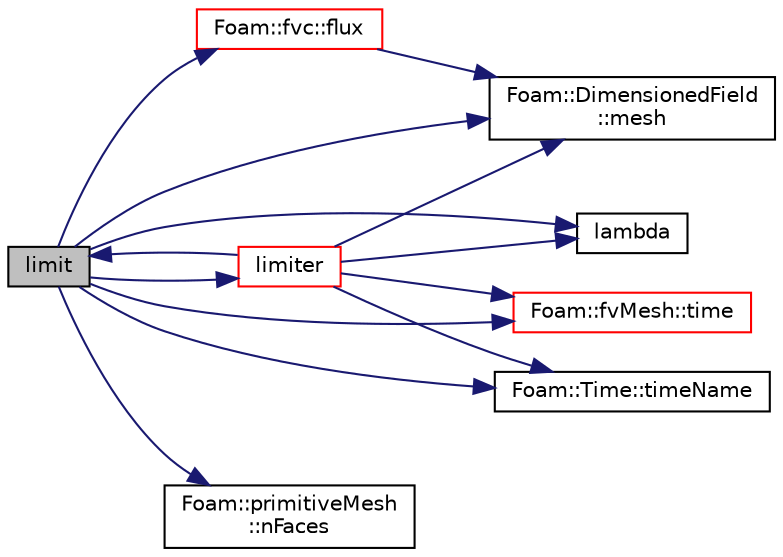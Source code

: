 digraph "limit"
{
  bgcolor="transparent";
  edge [fontname="Helvetica",fontsize="10",labelfontname="Helvetica",labelfontsize="10"];
  node [fontname="Helvetica",fontsize="10",shape=record];
  rankdir="LR";
  Node3857 [label="limit",height=0.2,width=0.4,color="black", fillcolor="grey75", style="filled", fontcolor="black"];
  Node3857 -> Node3858 [color="midnightblue",fontsize="10",style="solid",fontname="Helvetica"];
  Node3858 [label="Foam::fvc::flux",height=0.2,width=0.4,color="red",URL="$a21861.html#a8fc1922666ca94c5fd207b8b96f99467",tooltip="Return the face-flux field obtained from the given volVectorField. "];
  Node3858 -> Node3859 [color="midnightblue",fontsize="10",style="solid",fontname="Helvetica"];
  Node3859 [label="Foam::DimensionedField\l::mesh",height=0.2,width=0.4,color="black",URL="$a27497.html#a8f1110830348a1448a14ab5e3cf47e3b",tooltip="Return mesh. "];
  Node3857 -> Node3861 [color="midnightblue",fontsize="10",style="solid",fontname="Helvetica"];
  Node3861 [label="lambda",height=0.2,width=0.4,color="black",URL="$a41357.html#ac90f959a4cd5bd0bc0d60e8c9fe14021"];
  Node3857 -> Node3862 [color="midnightblue",fontsize="10",style="solid",fontname="Helvetica"];
  Node3862 [label="limiter",height=0.2,width=0.4,color="red",URL="$a21864.html#ae7bb06bb4b6724eb8a202da04f6e5557"];
  Node3862 -> Node3861 [color="midnightblue",fontsize="10",style="solid",fontname="Helvetica"];
  Node3862 -> Node3857 [color="midnightblue",fontsize="10",style="solid",fontname="Helvetica"];
  Node3862 -> Node3859 [color="midnightblue",fontsize="10",style="solid",fontname="Helvetica"];
  Node3862 -> Node3958 [color="midnightblue",fontsize="10",style="solid",fontname="Helvetica"];
  Node3958 [label="Foam::fvMesh::time",height=0.2,width=0.4,color="red",URL="$a23593.html#a0d94096809fe3376b29a2a29ca11bb18",tooltip="Return the top-level database. "];
  Node3862 -> Node4168 [color="midnightblue",fontsize="10",style="solid",fontname="Helvetica"];
  Node4168 [label="Foam::Time::timeName",height=0.2,width=0.4,color="black",URL="$a27457.html#a5ae6a110de1b22323e19a46943c7f0c1",tooltip="Return time name of given scalar time. "];
  Node3857 -> Node3859 [color="midnightblue",fontsize="10",style="solid",fontname="Helvetica"];
  Node3857 -> Node3949 [color="midnightblue",fontsize="10",style="solid",fontname="Helvetica"];
  Node3949 [label="Foam::primitiveMesh\l::nFaces",height=0.2,width=0.4,color="black",URL="$a28685.html#abe602c985a3c9ffa67176e969e77ca6f"];
  Node3857 -> Node3958 [color="midnightblue",fontsize="10",style="solid",fontname="Helvetica"];
  Node3857 -> Node4168 [color="midnightblue",fontsize="10",style="solid",fontname="Helvetica"];
}
